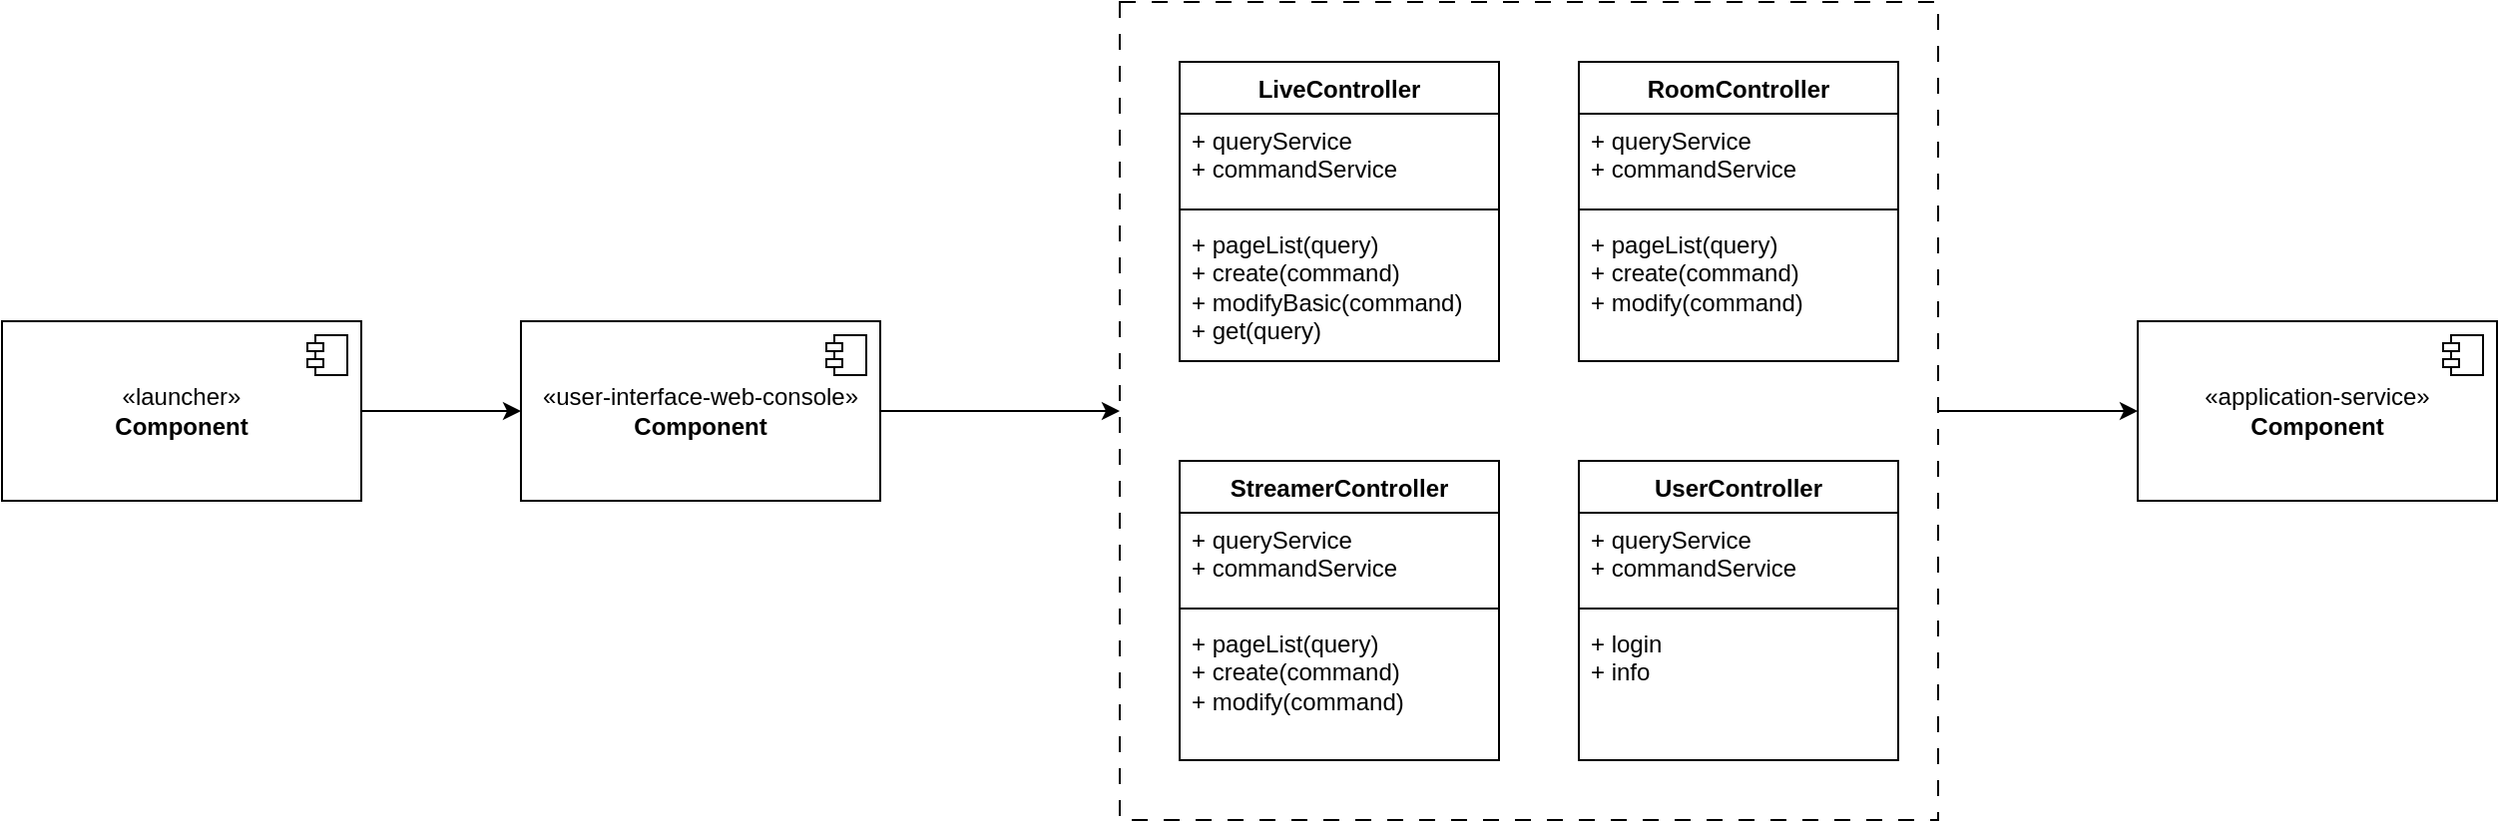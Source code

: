 <mxfile version="26.0.16">
  <diagram name="第 1 页" id="4TSQwR1wQjq3wxDg7jX3">
    <mxGraphModel dx="2874" dy="1121" grid="1" gridSize="10" guides="1" tooltips="1" connect="1" arrows="1" fold="1" page="0" pageScale="1" pageWidth="827" pageHeight="1169" math="0" shadow="0">
      <root>
        <mxCell id="0" />
        <mxCell id="1" parent="0" />
        <mxCell id="7gAko9oUTMUhFa8mIw9l-7" value="" style="edgeStyle=orthogonalEdgeStyle;rounded=0;orthogonalLoop=1;jettySize=auto;html=1;" edge="1" parent="1" source="7gAko9oUTMUhFa8mIw9l-1" target="7gAko9oUTMUhFa8mIw9l-5">
          <mxGeometry relative="1" as="geometry" />
        </mxCell>
        <mxCell id="7gAko9oUTMUhFa8mIw9l-1" value="«launcher»&lt;br&gt;&lt;b&gt;Component&lt;/b&gt;" style="html=1;dropTarget=0;whiteSpace=wrap;" vertex="1" parent="1">
          <mxGeometry x="-410" y="480" width="180" height="90" as="geometry" />
        </mxCell>
        <mxCell id="7gAko9oUTMUhFa8mIw9l-2" value="" style="shape=module;jettyWidth=8;jettyHeight=4;" vertex="1" parent="7gAko9oUTMUhFa8mIw9l-1">
          <mxGeometry x="1" width="20" height="20" relative="1" as="geometry">
            <mxPoint x="-27" y="7" as="offset" />
          </mxGeometry>
        </mxCell>
        <mxCell id="7gAko9oUTMUhFa8mIw9l-9" value="" style="edgeStyle=orthogonalEdgeStyle;rounded=0;orthogonalLoop=1;jettySize=auto;html=1;" edge="1" parent="1" source="7gAko9oUTMUhFa8mIw9l-5" target="7gAko9oUTMUhFa8mIw9l-8">
          <mxGeometry relative="1" as="geometry" />
        </mxCell>
        <mxCell id="7gAko9oUTMUhFa8mIw9l-5" value="«user-interface-web-console»&lt;br&gt;&lt;b&gt;Component&lt;/b&gt;" style="html=1;dropTarget=0;whiteSpace=wrap;" vertex="1" parent="1">
          <mxGeometry x="-150" y="480" width="180" height="90" as="geometry" />
        </mxCell>
        <mxCell id="7gAko9oUTMUhFa8mIw9l-6" value="" style="shape=module;jettyWidth=8;jettyHeight=4;" vertex="1" parent="7gAko9oUTMUhFa8mIw9l-5">
          <mxGeometry x="1" width="20" height="20" relative="1" as="geometry">
            <mxPoint x="-27" y="7" as="offset" />
          </mxGeometry>
        </mxCell>
        <mxCell id="7gAko9oUTMUhFa8mIw9l-38" style="edgeStyle=orthogonalEdgeStyle;rounded=0;orthogonalLoop=1;jettySize=auto;html=1;entryX=0;entryY=0.5;entryDx=0;entryDy=0;" edge="1" parent="1" source="7gAko9oUTMUhFa8mIw9l-8" target="7gAko9oUTMUhFa8mIw9l-36">
          <mxGeometry relative="1" as="geometry" />
        </mxCell>
        <mxCell id="7gAko9oUTMUhFa8mIw9l-8" value="" style="whiteSpace=wrap;html=1;fillColor=none;dashed=1;dashPattern=8 8;" vertex="1" parent="1">
          <mxGeometry x="150" y="320" width="410" height="410" as="geometry" />
        </mxCell>
        <mxCell id="7gAko9oUTMUhFa8mIw9l-20" value="LiveController" style="swimlane;fontStyle=1;align=center;verticalAlign=top;childLayout=stackLayout;horizontal=1;startSize=26;horizontalStack=0;resizeParent=1;resizeParentMax=0;resizeLast=0;collapsible=1;marginBottom=0;whiteSpace=wrap;html=1;" vertex="1" parent="1">
          <mxGeometry x="180" y="350" width="160" height="150" as="geometry" />
        </mxCell>
        <mxCell id="7gAko9oUTMUhFa8mIw9l-21" value="+ queryService&lt;div&gt;+ commandService&lt;/div&gt;" style="text;strokeColor=none;fillColor=none;align=left;verticalAlign=top;spacingLeft=4;spacingRight=4;overflow=hidden;rotatable=0;points=[[0,0.5],[1,0.5]];portConstraint=eastwest;whiteSpace=wrap;html=1;" vertex="1" parent="7gAko9oUTMUhFa8mIw9l-20">
          <mxGeometry y="26" width="160" height="44" as="geometry" />
        </mxCell>
        <mxCell id="7gAko9oUTMUhFa8mIw9l-22" value="" style="line;strokeWidth=1;fillColor=none;align=left;verticalAlign=middle;spacingTop=-1;spacingLeft=3;spacingRight=3;rotatable=0;labelPosition=right;points=[];portConstraint=eastwest;strokeColor=inherit;" vertex="1" parent="7gAko9oUTMUhFa8mIw9l-20">
          <mxGeometry y="70" width="160" height="8" as="geometry" />
        </mxCell>
        <mxCell id="7gAko9oUTMUhFa8mIw9l-23" value="+ pageList(query)&lt;div&gt;+ create(command)&lt;/div&gt;&lt;div&gt;+ modifyBasic(command)&lt;/div&gt;&lt;div&gt;+ get(query)&lt;/div&gt;" style="text;strokeColor=none;fillColor=none;align=left;verticalAlign=top;spacingLeft=4;spacingRight=4;overflow=hidden;rotatable=0;points=[[0,0.5],[1,0.5]];portConstraint=eastwest;whiteSpace=wrap;html=1;" vertex="1" parent="7gAko9oUTMUhFa8mIw9l-20">
          <mxGeometry y="78" width="160" height="72" as="geometry" />
        </mxCell>
        <mxCell id="7gAko9oUTMUhFa8mIw9l-24" value="RoomController" style="swimlane;fontStyle=1;align=center;verticalAlign=top;childLayout=stackLayout;horizontal=1;startSize=26;horizontalStack=0;resizeParent=1;resizeParentMax=0;resizeLast=0;collapsible=1;marginBottom=0;whiteSpace=wrap;html=1;" vertex="1" parent="1">
          <mxGeometry x="380" y="350" width="160" height="150" as="geometry" />
        </mxCell>
        <mxCell id="7gAko9oUTMUhFa8mIw9l-25" value="+ queryService&lt;div&gt;+ commandService&lt;/div&gt;" style="text;strokeColor=none;fillColor=none;align=left;verticalAlign=top;spacingLeft=4;spacingRight=4;overflow=hidden;rotatable=0;points=[[0,0.5],[1,0.5]];portConstraint=eastwest;whiteSpace=wrap;html=1;" vertex="1" parent="7gAko9oUTMUhFa8mIw9l-24">
          <mxGeometry y="26" width="160" height="44" as="geometry" />
        </mxCell>
        <mxCell id="7gAko9oUTMUhFa8mIw9l-26" value="" style="line;strokeWidth=1;fillColor=none;align=left;verticalAlign=middle;spacingTop=-1;spacingLeft=3;spacingRight=3;rotatable=0;labelPosition=right;points=[];portConstraint=eastwest;strokeColor=inherit;" vertex="1" parent="7gAko9oUTMUhFa8mIw9l-24">
          <mxGeometry y="70" width="160" height="8" as="geometry" />
        </mxCell>
        <mxCell id="7gAko9oUTMUhFa8mIw9l-27" value="+ pageList(query)&lt;div&gt;+ create(command)&lt;/div&gt;&lt;div&gt;+ modify(command)&lt;/div&gt;&lt;div&gt;&lt;br&gt;&lt;/div&gt;" style="text;strokeColor=none;fillColor=none;align=left;verticalAlign=top;spacingLeft=4;spacingRight=4;overflow=hidden;rotatable=0;points=[[0,0.5],[1,0.5]];portConstraint=eastwest;whiteSpace=wrap;html=1;" vertex="1" parent="7gAko9oUTMUhFa8mIw9l-24">
          <mxGeometry y="78" width="160" height="72" as="geometry" />
        </mxCell>
        <mxCell id="7gAko9oUTMUhFa8mIw9l-28" value="StreamerController" style="swimlane;fontStyle=1;align=center;verticalAlign=top;childLayout=stackLayout;horizontal=1;startSize=26;horizontalStack=0;resizeParent=1;resizeParentMax=0;resizeLast=0;collapsible=1;marginBottom=0;whiteSpace=wrap;html=1;" vertex="1" parent="1">
          <mxGeometry x="180" y="550" width="160" height="150" as="geometry" />
        </mxCell>
        <mxCell id="7gAko9oUTMUhFa8mIw9l-29" value="+ queryService&lt;div&gt;+ commandService&lt;/div&gt;" style="text;strokeColor=none;fillColor=none;align=left;verticalAlign=top;spacingLeft=4;spacingRight=4;overflow=hidden;rotatable=0;points=[[0,0.5],[1,0.5]];portConstraint=eastwest;whiteSpace=wrap;html=1;" vertex="1" parent="7gAko9oUTMUhFa8mIw9l-28">
          <mxGeometry y="26" width="160" height="44" as="geometry" />
        </mxCell>
        <mxCell id="7gAko9oUTMUhFa8mIw9l-30" value="" style="line;strokeWidth=1;fillColor=none;align=left;verticalAlign=middle;spacingTop=-1;spacingLeft=3;spacingRight=3;rotatable=0;labelPosition=right;points=[];portConstraint=eastwest;strokeColor=inherit;" vertex="1" parent="7gAko9oUTMUhFa8mIw9l-28">
          <mxGeometry y="70" width="160" height="8" as="geometry" />
        </mxCell>
        <mxCell id="7gAko9oUTMUhFa8mIw9l-31" value="+ pageList(query)&lt;div&gt;+ create(command)&lt;/div&gt;&lt;div&gt;+ modify(command)&lt;/div&gt;&lt;div&gt;&lt;br&gt;&lt;/div&gt;" style="text;strokeColor=none;fillColor=none;align=left;verticalAlign=top;spacingLeft=4;spacingRight=4;overflow=hidden;rotatable=0;points=[[0,0.5],[1,0.5]];portConstraint=eastwest;whiteSpace=wrap;html=1;" vertex="1" parent="7gAko9oUTMUhFa8mIw9l-28">
          <mxGeometry y="78" width="160" height="72" as="geometry" />
        </mxCell>
        <mxCell id="7gAko9oUTMUhFa8mIw9l-32" value="UserController" style="swimlane;fontStyle=1;align=center;verticalAlign=top;childLayout=stackLayout;horizontal=1;startSize=26;horizontalStack=0;resizeParent=1;resizeParentMax=0;resizeLast=0;collapsible=1;marginBottom=0;whiteSpace=wrap;html=1;" vertex="1" parent="1">
          <mxGeometry x="380" y="550" width="160" height="150" as="geometry" />
        </mxCell>
        <mxCell id="7gAko9oUTMUhFa8mIw9l-33" value="+ queryService&lt;div&gt;+ commandService&lt;/div&gt;" style="text;strokeColor=none;fillColor=none;align=left;verticalAlign=top;spacingLeft=4;spacingRight=4;overflow=hidden;rotatable=0;points=[[0,0.5],[1,0.5]];portConstraint=eastwest;whiteSpace=wrap;html=1;" vertex="1" parent="7gAko9oUTMUhFa8mIw9l-32">
          <mxGeometry y="26" width="160" height="44" as="geometry" />
        </mxCell>
        <mxCell id="7gAko9oUTMUhFa8mIw9l-34" value="" style="line;strokeWidth=1;fillColor=none;align=left;verticalAlign=middle;spacingTop=-1;spacingLeft=3;spacingRight=3;rotatable=0;labelPosition=right;points=[];portConstraint=eastwest;strokeColor=inherit;" vertex="1" parent="7gAko9oUTMUhFa8mIw9l-32">
          <mxGeometry y="70" width="160" height="8" as="geometry" />
        </mxCell>
        <mxCell id="7gAko9oUTMUhFa8mIw9l-35" value="&lt;div&gt;+ login&lt;/div&gt;&lt;div&gt;+ info&lt;/div&gt;" style="text;strokeColor=none;fillColor=none;align=left;verticalAlign=top;spacingLeft=4;spacingRight=4;overflow=hidden;rotatable=0;points=[[0,0.5],[1,0.5]];portConstraint=eastwest;whiteSpace=wrap;html=1;" vertex="1" parent="7gAko9oUTMUhFa8mIw9l-32">
          <mxGeometry y="78" width="160" height="72" as="geometry" />
        </mxCell>
        <mxCell id="7gAko9oUTMUhFa8mIw9l-36" value="«application-service»&lt;br&gt;&lt;b&gt;Component&lt;/b&gt;" style="html=1;dropTarget=0;whiteSpace=wrap;" vertex="1" parent="1">
          <mxGeometry x="660" y="480" width="180" height="90" as="geometry" />
        </mxCell>
        <mxCell id="7gAko9oUTMUhFa8mIw9l-37" value="" style="shape=module;jettyWidth=8;jettyHeight=4;" vertex="1" parent="7gAko9oUTMUhFa8mIw9l-36">
          <mxGeometry x="1" width="20" height="20" relative="1" as="geometry">
            <mxPoint x="-27" y="7" as="offset" />
          </mxGeometry>
        </mxCell>
      </root>
    </mxGraphModel>
  </diagram>
</mxfile>
